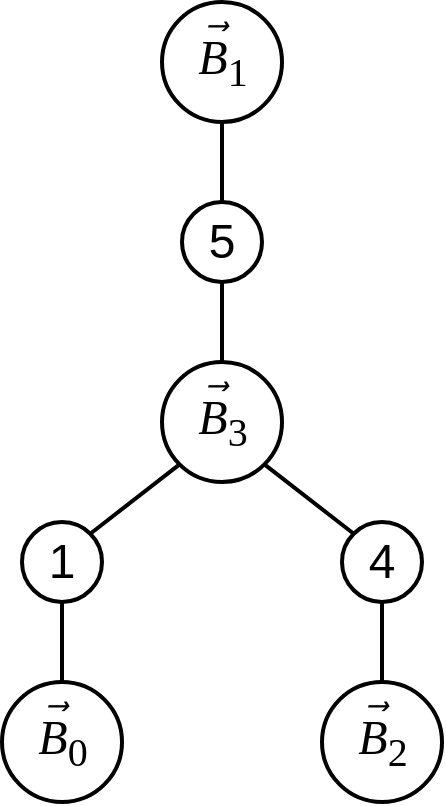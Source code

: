 <mxfile version="24.7.12">
  <diagram name="Page-1" id="zdLS6XzUSG3x8lp1yBCd">
    <mxGraphModel dx="1434" dy="841" grid="1" gridSize="10" guides="1" tooltips="1" connect="1" arrows="1" fold="1" page="1" pageScale="1" pageWidth="827" pageHeight="1169" background="none" math="0" shadow="0">
      <root>
        <mxCell id="0" />
        <mxCell id="1" parent="0" />
        <mxCell id="ZnwNd1amS8vzW6LrnCgQ-21" value="" style="ellipse;whiteSpace=wrap;html=1;aspect=fixed;strokeWidth=2;fontSize=15;" parent="1" vertex="1">
          <mxGeometry x="350" y="20" width="60" height="60" as="geometry" />
        </mxCell>
        <mxCell id="_PjYLiZ7u1xAUvMMXe8_-4" value="&lt;font face=&quot;Helvetica&quot; style=&quot;font-size: 24px;&quot;&gt;5&lt;/font&gt;" style="ellipse;whiteSpace=wrap;html=1;aspect=fixed;strokeWidth=2;" parent="1" vertex="1">
          <mxGeometry x="360" y="120" width="40" height="40" as="geometry" />
        </mxCell>
        <mxCell id="ZnwNd1amS8vzW6LrnCgQ-4" value="&lt;span style=&quot;font-size: 24px;&quot;&gt;&lt;span style=&quot;font-style: italic;&quot;&gt;B&lt;/span&gt;&lt;span style=&quot;&quot;&gt;&lt;sub style=&quot;&quot;&gt;1&lt;/sub&gt;&lt;/span&gt;&lt;/span&gt;" style="text;html=1;align=center;verticalAlign=middle;resizable=0;points=[];autosize=1;strokeColor=none;fillColor=none;strokeWidth=1;fontFamily=Times New Roman;fontStyle=0" parent="1" vertex="1">
          <mxGeometry x="355" y="25" width="50" height="50" as="geometry" />
        </mxCell>
        <mxCell id="ZnwNd1amS8vzW6LrnCgQ-15" value="&lt;var style=&quot;font-size: 24px;&quot; class=&quot;vector&quot;&gt;&lt;span style=&quot;font-size: 24px;&quot;&gt;&lt;font style=&quot;font-size: 24px;&quot;&gt;⃗&lt;/font&gt;&lt;/span&gt;&lt;/var&gt;" style="text;html=1;align=center;verticalAlign=middle;resizable=0;points=[];autosize=1;strokeColor=none;fillColor=none;fontFamily=Times New Roman;fontSize=24;" parent="1" vertex="1">
          <mxGeometry x="370" y="20" width="20" height="40" as="geometry" />
        </mxCell>
        <mxCell id="ZnwNd1amS8vzW6LrnCgQ-22" value="" style="endArrow=none;html=1;rounded=0;entryX=0.5;entryY=1;entryDx=0;entryDy=0;exitX=0.5;exitY=0;exitDx=0;exitDy=0;fontSize=11;strokeWidth=2;" parent="1" source="_PjYLiZ7u1xAUvMMXe8_-4" target="ZnwNd1amS8vzW6LrnCgQ-21" edge="1">
          <mxGeometry width="50" height="50" relative="1" as="geometry">
            <mxPoint x="360" y="240" as="sourcePoint" />
            <mxPoint x="410" y="190" as="targetPoint" />
          </mxGeometry>
        </mxCell>
        <mxCell id="ZnwNd1amS8vzW6LrnCgQ-26" value="" style="ellipse;whiteSpace=wrap;html=1;aspect=fixed;strokeWidth=2;fontSize=15;" parent="1" vertex="1">
          <mxGeometry x="350" y="200" width="60" height="60" as="geometry" />
        </mxCell>
        <mxCell id="ZnwNd1amS8vzW6LrnCgQ-27" value="&lt;span style=&quot;font-size: 24px;&quot;&gt;&lt;span style=&quot;font-style: italic;&quot;&gt;B&lt;/span&gt;&lt;span style=&quot;&quot;&gt;&lt;sub style=&quot;&quot;&gt;3&lt;/sub&gt;&lt;/span&gt;&lt;/span&gt;" style="text;html=1;align=center;verticalAlign=middle;resizable=0;points=[];autosize=1;strokeColor=none;fillColor=none;strokeWidth=1;fontFamily=Times New Roman;fontStyle=0" parent="1" vertex="1">
          <mxGeometry x="355" y="205" width="50" height="50" as="geometry" />
        </mxCell>
        <mxCell id="ZnwNd1amS8vzW6LrnCgQ-28" value="&lt;var style=&quot;font-size: 24px;&quot; class=&quot;vector&quot;&gt;&lt;span style=&quot;font-size: 24px;&quot;&gt;&lt;font style=&quot;font-size: 24px;&quot;&gt;⃗&lt;/font&gt;&lt;/span&gt;&lt;/var&gt;" style="text;html=1;align=center;verticalAlign=middle;resizable=0;points=[];autosize=1;strokeColor=none;fillColor=none;fontFamily=Times New Roman;fontSize=24;" parent="1" vertex="1">
          <mxGeometry x="370" y="200" width="20" height="40" as="geometry" />
        </mxCell>
        <mxCell id="ZnwNd1amS8vzW6LrnCgQ-33" value="" style="endArrow=none;html=1;rounded=0;entryX=0.5;entryY=0;entryDx=0;entryDy=0;exitX=0.5;exitY=1;exitDx=0;exitDy=0;fontSize=11;strokeWidth=2;" parent="1" source="_PjYLiZ7u1xAUvMMXe8_-4" target="ZnwNd1amS8vzW6LrnCgQ-26" edge="1">
          <mxGeometry width="50" height="50" relative="1" as="geometry">
            <mxPoint x="390" y="130" as="sourcePoint" />
            <mxPoint x="390" y="90" as="targetPoint" />
          </mxGeometry>
        </mxCell>
        <mxCell id="ZnwNd1amS8vzW6LrnCgQ-35" value="&lt;font face=&quot;Helvetica&quot; style=&quot;font-size: 24px;&quot;&gt;1&lt;/font&gt;" style="ellipse;whiteSpace=wrap;html=1;aspect=fixed;strokeWidth=2;" parent="1" vertex="1">
          <mxGeometry x="280" y="280" width="40" height="40" as="geometry" />
        </mxCell>
        <mxCell id="ZnwNd1amS8vzW6LrnCgQ-36" value="&lt;font face=&quot;Helvetica&quot; style=&quot;font-size: 24px;&quot;&gt;4&lt;/font&gt;" style="ellipse;whiteSpace=wrap;html=1;aspect=fixed;strokeWidth=2;" parent="1" vertex="1">
          <mxGeometry x="440" y="280" width="40" height="40" as="geometry" />
        </mxCell>
        <mxCell id="ZnwNd1amS8vzW6LrnCgQ-38" value="" style="endArrow=none;html=1;rounded=0;entryX=1;entryY=0;entryDx=0;entryDy=0;exitX=0;exitY=1;exitDx=0;exitDy=0;fontSize=11;strokeWidth=2;" parent="1" source="ZnwNd1amS8vzW6LrnCgQ-26" target="ZnwNd1amS8vzW6LrnCgQ-35" edge="1">
          <mxGeometry width="50" height="50" relative="1" as="geometry">
            <mxPoint x="390" y="170" as="sourcePoint" />
            <mxPoint x="390" y="210" as="targetPoint" />
          </mxGeometry>
        </mxCell>
        <mxCell id="ZnwNd1amS8vzW6LrnCgQ-41" value="" style="ellipse;whiteSpace=wrap;html=1;aspect=fixed;strokeWidth=2;fontSize=15;" parent="1" vertex="1">
          <mxGeometry x="270" y="360" width="60" height="60" as="geometry" />
        </mxCell>
        <mxCell id="ZnwNd1amS8vzW6LrnCgQ-42" value="&lt;span style=&quot;font-size: 24px;&quot;&gt;&lt;span style=&quot;font-style: italic;&quot;&gt;B&lt;/span&gt;&lt;span style=&quot;&quot;&gt;&lt;sub style=&quot;&quot;&gt;0&lt;/sub&gt;&lt;/span&gt;&lt;/span&gt;" style="text;html=1;align=center;verticalAlign=middle;resizable=0;points=[];autosize=1;strokeColor=none;fillColor=none;strokeWidth=1;fontFamily=Times New Roman;fontStyle=0" parent="1" vertex="1">
          <mxGeometry x="275" y="365" width="50" height="50" as="geometry" />
        </mxCell>
        <mxCell id="ZnwNd1amS8vzW6LrnCgQ-43" value="&lt;var style=&quot;font-size: 24px;&quot; class=&quot;vector&quot;&gt;&lt;span style=&quot;font-size: 24px;&quot;&gt;&lt;font style=&quot;font-size: 24px;&quot;&gt;⃗&lt;/font&gt;&lt;/span&gt;&lt;/var&gt;" style="text;html=1;align=center;verticalAlign=middle;resizable=0;points=[];autosize=1;strokeColor=none;fillColor=none;fontFamily=Times New Roman;fontSize=24;" parent="1" vertex="1">
          <mxGeometry x="290" y="360" width="20" height="40" as="geometry" />
        </mxCell>
        <mxCell id="ZnwNd1amS8vzW6LrnCgQ-44" value="" style="ellipse;whiteSpace=wrap;html=1;aspect=fixed;strokeWidth=2;fontSize=15;" parent="1" vertex="1">
          <mxGeometry x="430" y="360" width="60" height="60" as="geometry" />
        </mxCell>
        <mxCell id="ZnwNd1amS8vzW6LrnCgQ-45" value="&lt;span style=&quot;font-size: 24px;&quot;&gt;&lt;span style=&quot;font-style: italic;&quot;&gt;B&lt;/span&gt;&lt;span style=&quot;&quot;&gt;&lt;sub style=&quot;&quot;&gt;2&lt;/sub&gt;&lt;/span&gt;&lt;/span&gt;" style="text;html=1;align=center;verticalAlign=middle;resizable=0;points=[];autosize=1;strokeColor=none;fillColor=none;strokeWidth=1;fontFamily=Times New Roman;fontStyle=0" parent="1" vertex="1">
          <mxGeometry x="435" y="365" width="50" height="50" as="geometry" />
        </mxCell>
        <mxCell id="ZnwNd1amS8vzW6LrnCgQ-46" value="&lt;var style=&quot;font-size: 24px;&quot; class=&quot;vector&quot;&gt;&lt;span style=&quot;font-size: 24px;&quot;&gt;&lt;font style=&quot;font-size: 24px;&quot;&gt;⃗&lt;/font&gt;&lt;/span&gt;&lt;/var&gt;" style="text;html=1;align=center;verticalAlign=middle;resizable=0;points=[];autosize=1;strokeColor=none;fillColor=none;fontFamily=Times New Roman;fontSize=24;" parent="1" vertex="1">
          <mxGeometry x="450" y="360" width="20" height="40" as="geometry" />
        </mxCell>
        <mxCell id="ZnwNd1amS8vzW6LrnCgQ-50" value="" style="endArrow=none;html=1;rounded=0;entryX=0.5;entryY=0;entryDx=0;entryDy=0;exitX=0.5;exitY=1;exitDx=0;exitDy=0;fontSize=11;strokeWidth=2;" parent="1" source="ZnwNd1amS8vzW6LrnCgQ-35" target="ZnwNd1amS8vzW6LrnCgQ-41" edge="1">
          <mxGeometry width="50" height="50" relative="1" as="geometry">
            <mxPoint x="390" y="270" as="sourcePoint" />
            <mxPoint x="390" y="310" as="targetPoint" />
          </mxGeometry>
        </mxCell>
        <mxCell id="ZnwNd1amS8vzW6LrnCgQ-51" value="" style="endArrow=none;html=1;rounded=0;entryX=0.5;entryY=1;entryDx=0;entryDy=0;exitX=0.5;exitY=0;exitDx=0;exitDy=0;fontSize=11;strokeWidth=2;" parent="1" source="ZnwNd1amS8vzW6LrnCgQ-44" target="ZnwNd1amS8vzW6LrnCgQ-36" edge="1">
          <mxGeometry width="50" height="50" relative="1" as="geometry">
            <mxPoint x="390" y="350" as="sourcePoint" />
            <mxPoint x="390" y="390" as="targetPoint" />
          </mxGeometry>
        </mxCell>
        <mxCell id="JV86v5v1ffETa2Jir-am-1" value="" style="endArrow=none;html=1;rounded=0;entryX=0;entryY=0;entryDx=0;entryDy=0;exitX=1;exitY=1;exitDx=0;exitDy=0;fontSize=11;strokeWidth=2;" edge="1" parent="1" source="ZnwNd1amS8vzW6LrnCgQ-26" target="ZnwNd1amS8vzW6LrnCgQ-36">
          <mxGeometry width="50" height="50" relative="1" as="geometry">
            <mxPoint x="369" y="261" as="sourcePoint" />
            <mxPoint x="324" y="296" as="targetPoint" />
          </mxGeometry>
        </mxCell>
      </root>
    </mxGraphModel>
  </diagram>
</mxfile>
